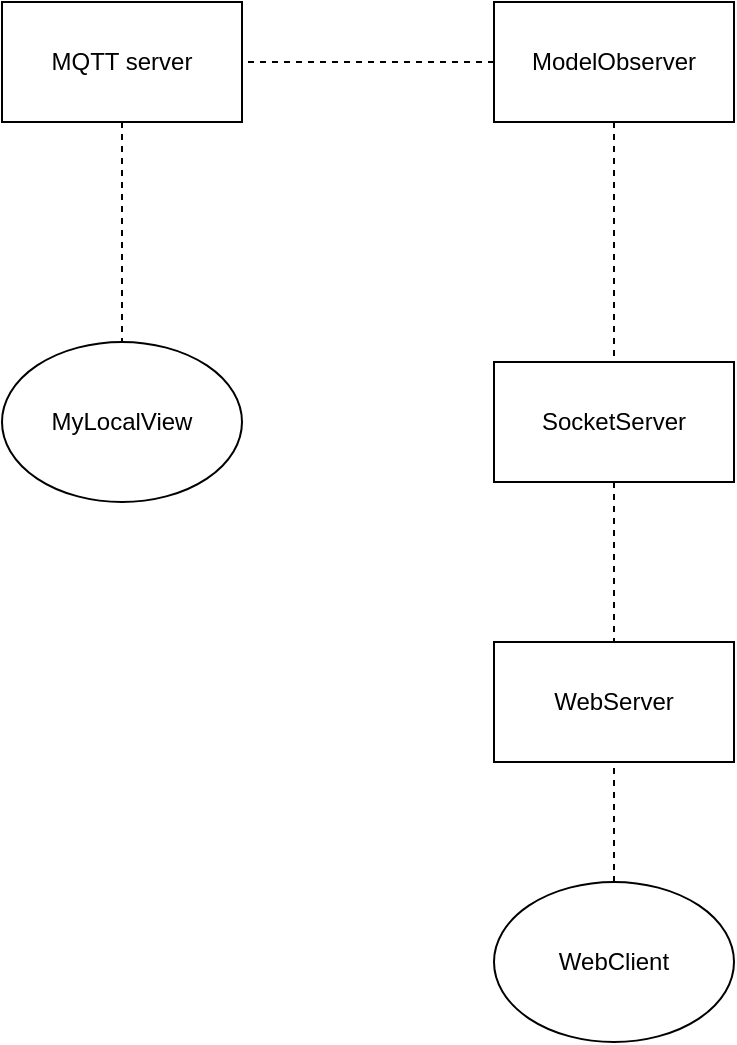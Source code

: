 <mxfile version="22.0.4" type="github">
  <diagram name="Pagina-1" id="pLeTV3SMVm0aGeCwJbRF">
    <mxGraphModel dx="954" dy="647" grid="1" gridSize="10" guides="1" tooltips="1" connect="1" arrows="1" fold="1" page="1" pageScale="1" pageWidth="827" pageHeight="1169" math="0" shadow="0">
      <root>
        <mxCell id="0" />
        <mxCell id="1" parent="0" />
        <mxCell id="meqrrQlGFIaKkIZIDLAq-1" value="WebServer" style="rounded=0;whiteSpace=wrap;html=1;" vertex="1" parent="1">
          <mxGeometry x="477" y="350" width="120" height="60" as="geometry" />
        </mxCell>
        <mxCell id="meqrrQlGFIaKkIZIDLAq-6" style="edgeStyle=orthogonalEdgeStyle;rounded=0;orthogonalLoop=1;jettySize=auto;html=1;exitX=0.5;exitY=1;exitDx=0;exitDy=0;endArrow=none;endFill=0;dashed=1;entryX=0.5;entryY=0;entryDx=0;entryDy=0;" edge="1" parent="1" source="meqrrQlGFIaKkIZIDLAq-2" target="meqrrQlGFIaKkIZIDLAq-1">
          <mxGeometry relative="1" as="geometry">
            <mxPoint x="517" y="340" as="targetPoint" />
          </mxGeometry>
        </mxCell>
        <mxCell id="meqrrQlGFIaKkIZIDLAq-2" value="SocketServer" style="rounded=0;whiteSpace=wrap;html=1;" vertex="1" parent="1">
          <mxGeometry x="477" y="210" width="120" height="60" as="geometry" />
        </mxCell>
        <mxCell id="meqrrQlGFIaKkIZIDLAq-8" style="edgeStyle=orthogonalEdgeStyle;rounded=0;orthogonalLoop=1;jettySize=auto;html=1;exitX=0.5;exitY=1;exitDx=0;exitDy=0;entryX=0.5;entryY=0;entryDx=0;entryDy=0;endArrow=none;endFill=0;dashed=1;" edge="1" parent="1" source="meqrrQlGFIaKkIZIDLAq-3" target="meqrrQlGFIaKkIZIDLAq-7">
          <mxGeometry relative="1" as="geometry" />
        </mxCell>
        <mxCell id="meqrrQlGFIaKkIZIDLAq-3" value="MQTT server" style="rounded=0;whiteSpace=wrap;html=1;" vertex="1" parent="1">
          <mxGeometry x="231" y="30" width="120" height="60" as="geometry" />
        </mxCell>
        <mxCell id="meqrrQlGFIaKkIZIDLAq-5" style="edgeStyle=orthogonalEdgeStyle;rounded=0;orthogonalLoop=1;jettySize=auto;html=1;dashed=1;endArrow=none;endFill=0;entryX=0.5;entryY=1;entryDx=0;entryDy=0;exitX=0.5;exitY=0;exitDx=0;exitDy=0;" edge="1" parent="1" source="meqrrQlGFIaKkIZIDLAq-4" target="meqrrQlGFIaKkIZIDLAq-1">
          <mxGeometry relative="1" as="geometry">
            <mxPoint x="537" y="450" as="sourcePoint" />
          </mxGeometry>
        </mxCell>
        <mxCell id="meqrrQlGFIaKkIZIDLAq-4" value="WebClient" style="ellipse;whiteSpace=wrap;html=1;" vertex="1" parent="1">
          <mxGeometry x="477" y="470" width="120" height="80" as="geometry" />
        </mxCell>
        <mxCell id="meqrrQlGFIaKkIZIDLAq-7" value="MyLocalView" style="ellipse;whiteSpace=wrap;html=1;" vertex="1" parent="1">
          <mxGeometry x="231" y="200" width="120" height="80" as="geometry" />
        </mxCell>
        <mxCell id="meqrrQlGFIaKkIZIDLAq-11" style="edgeStyle=orthogonalEdgeStyle;rounded=0;orthogonalLoop=1;jettySize=auto;html=1;exitX=0;exitY=0.5;exitDx=0;exitDy=0;entryX=1;entryY=0.5;entryDx=0;entryDy=0;endArrow=none;endFill=0;dashed=1;" edge="1" parent="1" source="meqrrQlGFIaKkIZIDLAq-10" target="meqrrQlGFIaKkIZIDLAq-3">
          <mxGeometry relative="1" as="geometry" />
        </mxCell>
        <mxCell id="meqrrQlGFIaKkIZIDLAq-12" style="edgeStyle=orthogonalEdgeStyle;rounded=0;orthogonalLoop=1;jettySize=auto;html=1;exitX=0.5;exitY=1;exitDx=0;exitDy=0;entryX=0.5;entryY=0;entryDx=0;entryDy=0;endArrow=none;endFill=0;dashed=1;" edge="1" parent="1" source="meqrrQlGFIaKkIZIDLAq-10" target="meqrrQlGFIaKkIZIDLAq-2">
          <mxGeometry relative="1" as="geometry" />
        </mxCell>
        <mxCell id="meqrrQlGFIaKkIZIDLAq-10" value="ModelObserver" style="rounded=0;whiteSpace=wrap;html=1;" vertex="1" parent="1">
          <mxGeometry x="477" y="30" width="120" height="60" as="geometry" />
        </mxCell>
      </root>
    </mxGraphModel>
  </diagram>
</mxfile>

